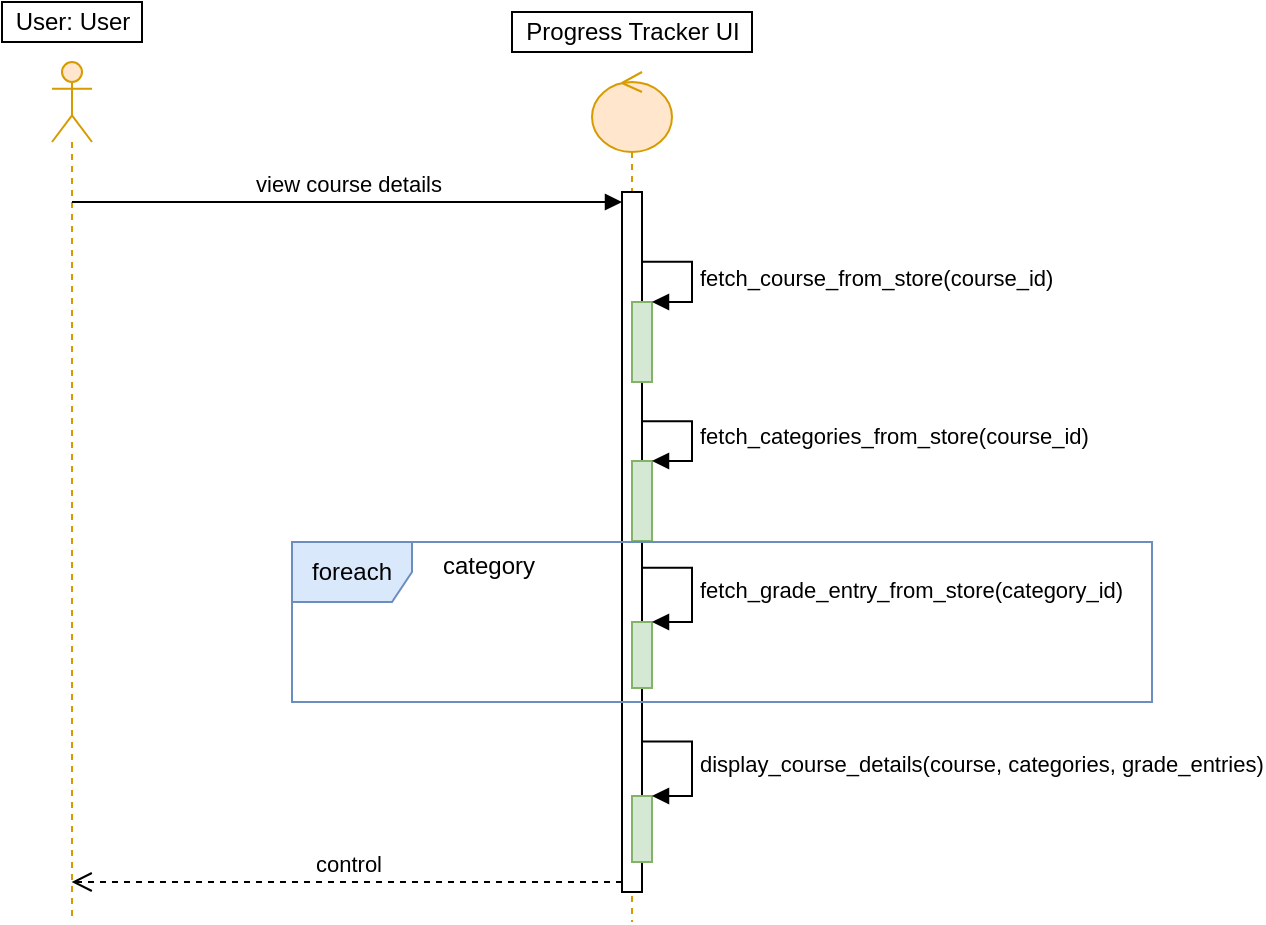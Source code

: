 <?xml version="1.0" encoding="UTF-8"?>
<mxfile compressed="false" version="12.1.7" type="device" pages="1"><diagram id="qxIXQQoXLA4KPB8yL7MM" name="Page-3"><mxGraphModel dx="1181" dy="723" grid="1" gridSize="10" guides="1" tooltips="1" connect="1" arrows="1" fold="1" page="1" pageScale="1" pageWidth="850" pageHeight="1100" math="0" shadow="0"><root><mxCell id="4MsPIWo7bYqa63KtsmRX-0"/><mxCell id="4MsPIWo7bYqa63KtsmRX-1" parent="4MsPIWo7bYqa63KtsmRX-0"/><mxCell id="lIa5whQ5t8ZFdQZ5lfhp-8" value="" style="shape=umlLifeline;participant=umlActor;perimeter=lifelinePerimeter;whiteSpace=wrap;html=1;container=1;collapsible=0;recursiveResize=0;verticalAlign=top;spacingTop=36;labelBackgroundColor=none;outlineConnect=0;strokeColor=#d79b00;fillColor=#ffe6cc;" parent="4MsPIWo7bYqa63KtsmRX-1" vertex="1"><mxGeometry x="90" y="130" width="20" height="430" as="geometry"/></mxCell><mxCell id="lIa5whQ5t8ZFdQZ5lfhp-10" value="User: User" style="text;html=1;resizable=0;points=[];autosize=1;align=center;verticalAlign=top;spacingTop=-4;fontColor=#000000;labelBackgroundColor=none;strokeColor=#000000;" parent="4MsPIWo7bYqa63KtsmRX-1" vertex="1"><mxGeometry x="65" y="100" width="70" height="20" as="geometry"/></mxCell><mxCell id="lIa5whQ5t8ZFdQZ5lfhp-15" value="view course details" style="html=1;verticalAlign=bottom;endArrow=block;fontColor=#000000;labelBackgroundColor=none;strokeColor=#000000;" parent="4MsPIWo7bYqa63KtsmRX-1" source="lIa5whQ5t8ZFdQZ5lfhp-8" target="lIa5whQ5t8ZFdQZ5lfhp-16" edge="1"><mxGeometry width="80" relative="1" as="geometry"><mxPoint x="100" y="210" as="sourcePoint"/><mxPoint x="360" y="200" as="targetPoint"/><Array as="points"><mxPoint x="200" y="200"/></Array></mxGeometry></mxCell><mxCell id="Y30Xxg1Bc7p5pDinVHhG-10" value="control" style="html=1;verticalAlign=bottom;endArrow=open;dashed=1;endSize=8;" parent="4MsPIWo7bYqa63KtsmRX-1" edge="1"><mxGeometry relative="1" as="geometry"><mxPoint x="375" y="540" as="sourcePoint"/><mxPoint x="99.81" y="540" as="targetPoint"/></mxGeometry></mxCell><mxCell id="t2Z3jxUnmKS5c1M9Gb_E-2" value="" style="group" vertex="1" connectable="0" parent="4MsPIWo7bYqa63KtsmRX-1"><mxGeometry x="320" y="105" width="120" height="455" as="geometry"/></mxCell><mxCell id="lIa5whQ5t8ZFdQZ5lfhp-11" value="" style="shape=umlLifeline;participant=umlControl;perimeter=lifelinePerimeter;whiteSpace=wrap;html=1;container=1;collapsible=0;recursiveResize=0;verticalAlign=top;spacingTop=36;labelBackgroundColor=none;outlineConnect=0;strokeColor=#d79b00;fillColor=#ffe6cc;" parent="t2Z3jxUnmKS5c1M9Gb_E-2" vertex="1"><mxGeometry x="40" y="30" width="40" height="425" as="geometry"/></mxCell><mxCell id="lIa5whQ5t8ZFdQZ5lfhp-16" value="" style="html=1;points=[];perimeter=orthogonalPerimeter;labelBackgroundColor=none;strokeColor=#000000;fontColor=#000000;" parent="lIa5whQ5t8ZFdQZ5lfhp-11" vertex="1"><mxGeometry x="15" y="60" width="10" height="350" as="geometry"/></mxCell><mxCell id="t2Z3jxUnmKS5c1M9Gb_E-14" value="" style="html=1;points=[];perimeter=orthogonalPerimeter;fillColor=#d5e8d4;strokeColor=#82b366;" vertex="1" parent="lIa5whQ5t8ZFdQZ5lfhp-11"><mxGeometry x="20" y="194.5" width="10" height="40" as="geometry"/></mxCell><mxCell id="t2Z3jxUnmKS5c1M9Gb_E-15" value="fetch_categories_from_store(course_id)" style="edgeStyle=orthogonalEdgeStyle;html=1;align=left;spacingLeft=2;endArrow=block;rounded=0;entryX=1;entryY=0;" edge="1" parent="lIa5whQ5t8ZFdQZ5lfhp-11" target="t2Z3jxUnmKS5c1M9Gb_E-14"><mxGeometry relative="1" as="geometry"><mxPoint x="25.286" y="174.643" as="sourcePoint"/><Array as="points"><mxPoint x="50" y="174.5"/></Array></mxGeometry></mxCell><mxCell id="t2Z3jxUnmKS5c1M9Gb_E-24" value="" style="html=1;points=[];perimeter=orthogonalPerimeter;fillColor=#d5e8d4;strokeColor=#82b366;" vertex="1" parent="lIa5whQ5t8ZFdQZ5lfhp-11"><mxGeometry x="20" y="362" width="10" height="33" as="geometry"/></mxCell><mxCell id="t2Z3jxUnmKS5c1M9Gb_E-25" value="display_course_details(course, categories, grade_entries)" style="edgeStyle=orthogonalEdgeStyle;html=1;align=left;spacingLeft=2;endArrow=block;rounded=0;entryX=1;entryY=0;" edge="1" parent="lIa5whQ5t8ZFdQZ5lfhp-11" target="t2Z3jxUnmKS5c1M9Gb_E-24"><mxGeometry relative="1" as="geometry"><mxPoint x="25.286" y="334.714" as="sourcePoint"/><Array as="points"><mxPoint x="50" y="334.833"/></Array></mxGeometry></mxCell><mxCell id="lIa5whQ5t8ZFdQZ5lfhp-12" value="Progress Tracker UI" style="text;html=1;resizable=0;points=[];autosize=1;align=center;verticalAlign=top;spacingTop=-4;fontColor=#000000;labelBackgroundColor=none;strokeColor=#000000;" parent="t2Z3jxUnmKS5c1M9Gb_E-2" vertex="1"><mxGeometry width="120" height="20" as="geometry"/></mxCell><mxCell id="t2Z3jxUnmKS5c1M9Gb_E-11" value="" style="html=1;points=[];perimeter=orthogonalPerimeter;fillColor=#d5e8d4;strokeColor=#82b366;" vertex="1" parent="t2Z3jxUnmKS5c1M9Gb_E-2"><mxGeometry x="60" y="145" width="10" height="40" as="geometry"/></mxCell><mxCell id="t2Z3jxUnmKS5c1M9Gb_E-12" value="fetch_course_from_store(course_id)" style="edgeStyle=orthogonalEdgeStyle;html=1;align=left;spacingLeft=2;endArrow=block;rounded=0;entryX=1;entryY=0;" edge="1" parent="t2Z3jxUnmKS5c1M9Gb_E-2" target="t2Z3jxUnmKS5c1M9Gb_E-11"><mxGeometry relative="1" as="geometry"><mxPoint x="65.286" y="124.857" as="sourcePoint"/><Array as="points"><mxPoint x="90" y="125"/></Array></mxGeometry></mxCell><mxCell id="t2Z3jxUnmKS5c1M9Gb_E-21" value="" style="group" vertex="1" connectable="0" parent="4MsPIWo7bYqa63KtsmRX-1"><mxGeometry x="210" y="370" width="430" height="80" as="geometry"/></mxCell><mxCell id="t2Z3jxUnmKS5c1M9Gb_E-18" value="foreach" style="shape=umlFrame;whiteSpace=wrap;html=1;fillColor=#dae8fc;strokeColor=#6c8ebf;" vertex="1" parent="t2Z3jxUnmKS5c1M9Gb_E-21"><mxGeometry width="430" height="80" as="geometry"/></mxCell><mxCell id="t2Z3jxUnmKS5c1M9Gb_E-19" value="&lt;br&gt;category" style="text;html=1;strokeColor=none;fillColor=none;align=center;verticalAlign=middle;whiteSpace=wrap;rounded=0;" vertex="1" parent="t2Z3jxUnmKS5c1M9Gb_E-21"><mxGeometry x="69.833" width="57.333" height="8" as="geometry"/></mxCell><mxCell id="t2Z3jxUnmKS5c1M9Gb_E-22" value="" style="html=1;points=[];perimeter=orthogonalPerimeter;fillColor=#d5e8d4;strokeColor=#82b366;" vertex="1" parent="t2Z3jxUnmKS5c1M9Gb_E-21"><mxGeometry x="170" y="40" width="10" height="33" as="geometry"/></mxCell><mxCell id="t2Z3jxUnmKS5c1M9Gb_E-23" value="fetch_grade_entry_from_store(category_id)" style="edgeStyle=orthogonalEdgeStyle;html=1;align=left;spacingLeft=2;endArrow=block;rounded=0;entryX=1;entryY=0;" edge="1" parent="t2Z3jxUnmKS5c1M9Gb_E-21" target="t2Z3jxUnmKS5c1M9Gb_E-22"><mxGeometry relative="1" as="geometry"><mxPoint x="175.286" y="12.857" as="sourcePoint"/><Array as="points"><mxPoint x="200" y="12.833"/></Array></mxGeometry></mxCell></root></mxGraphModel></diagram></mxfile>